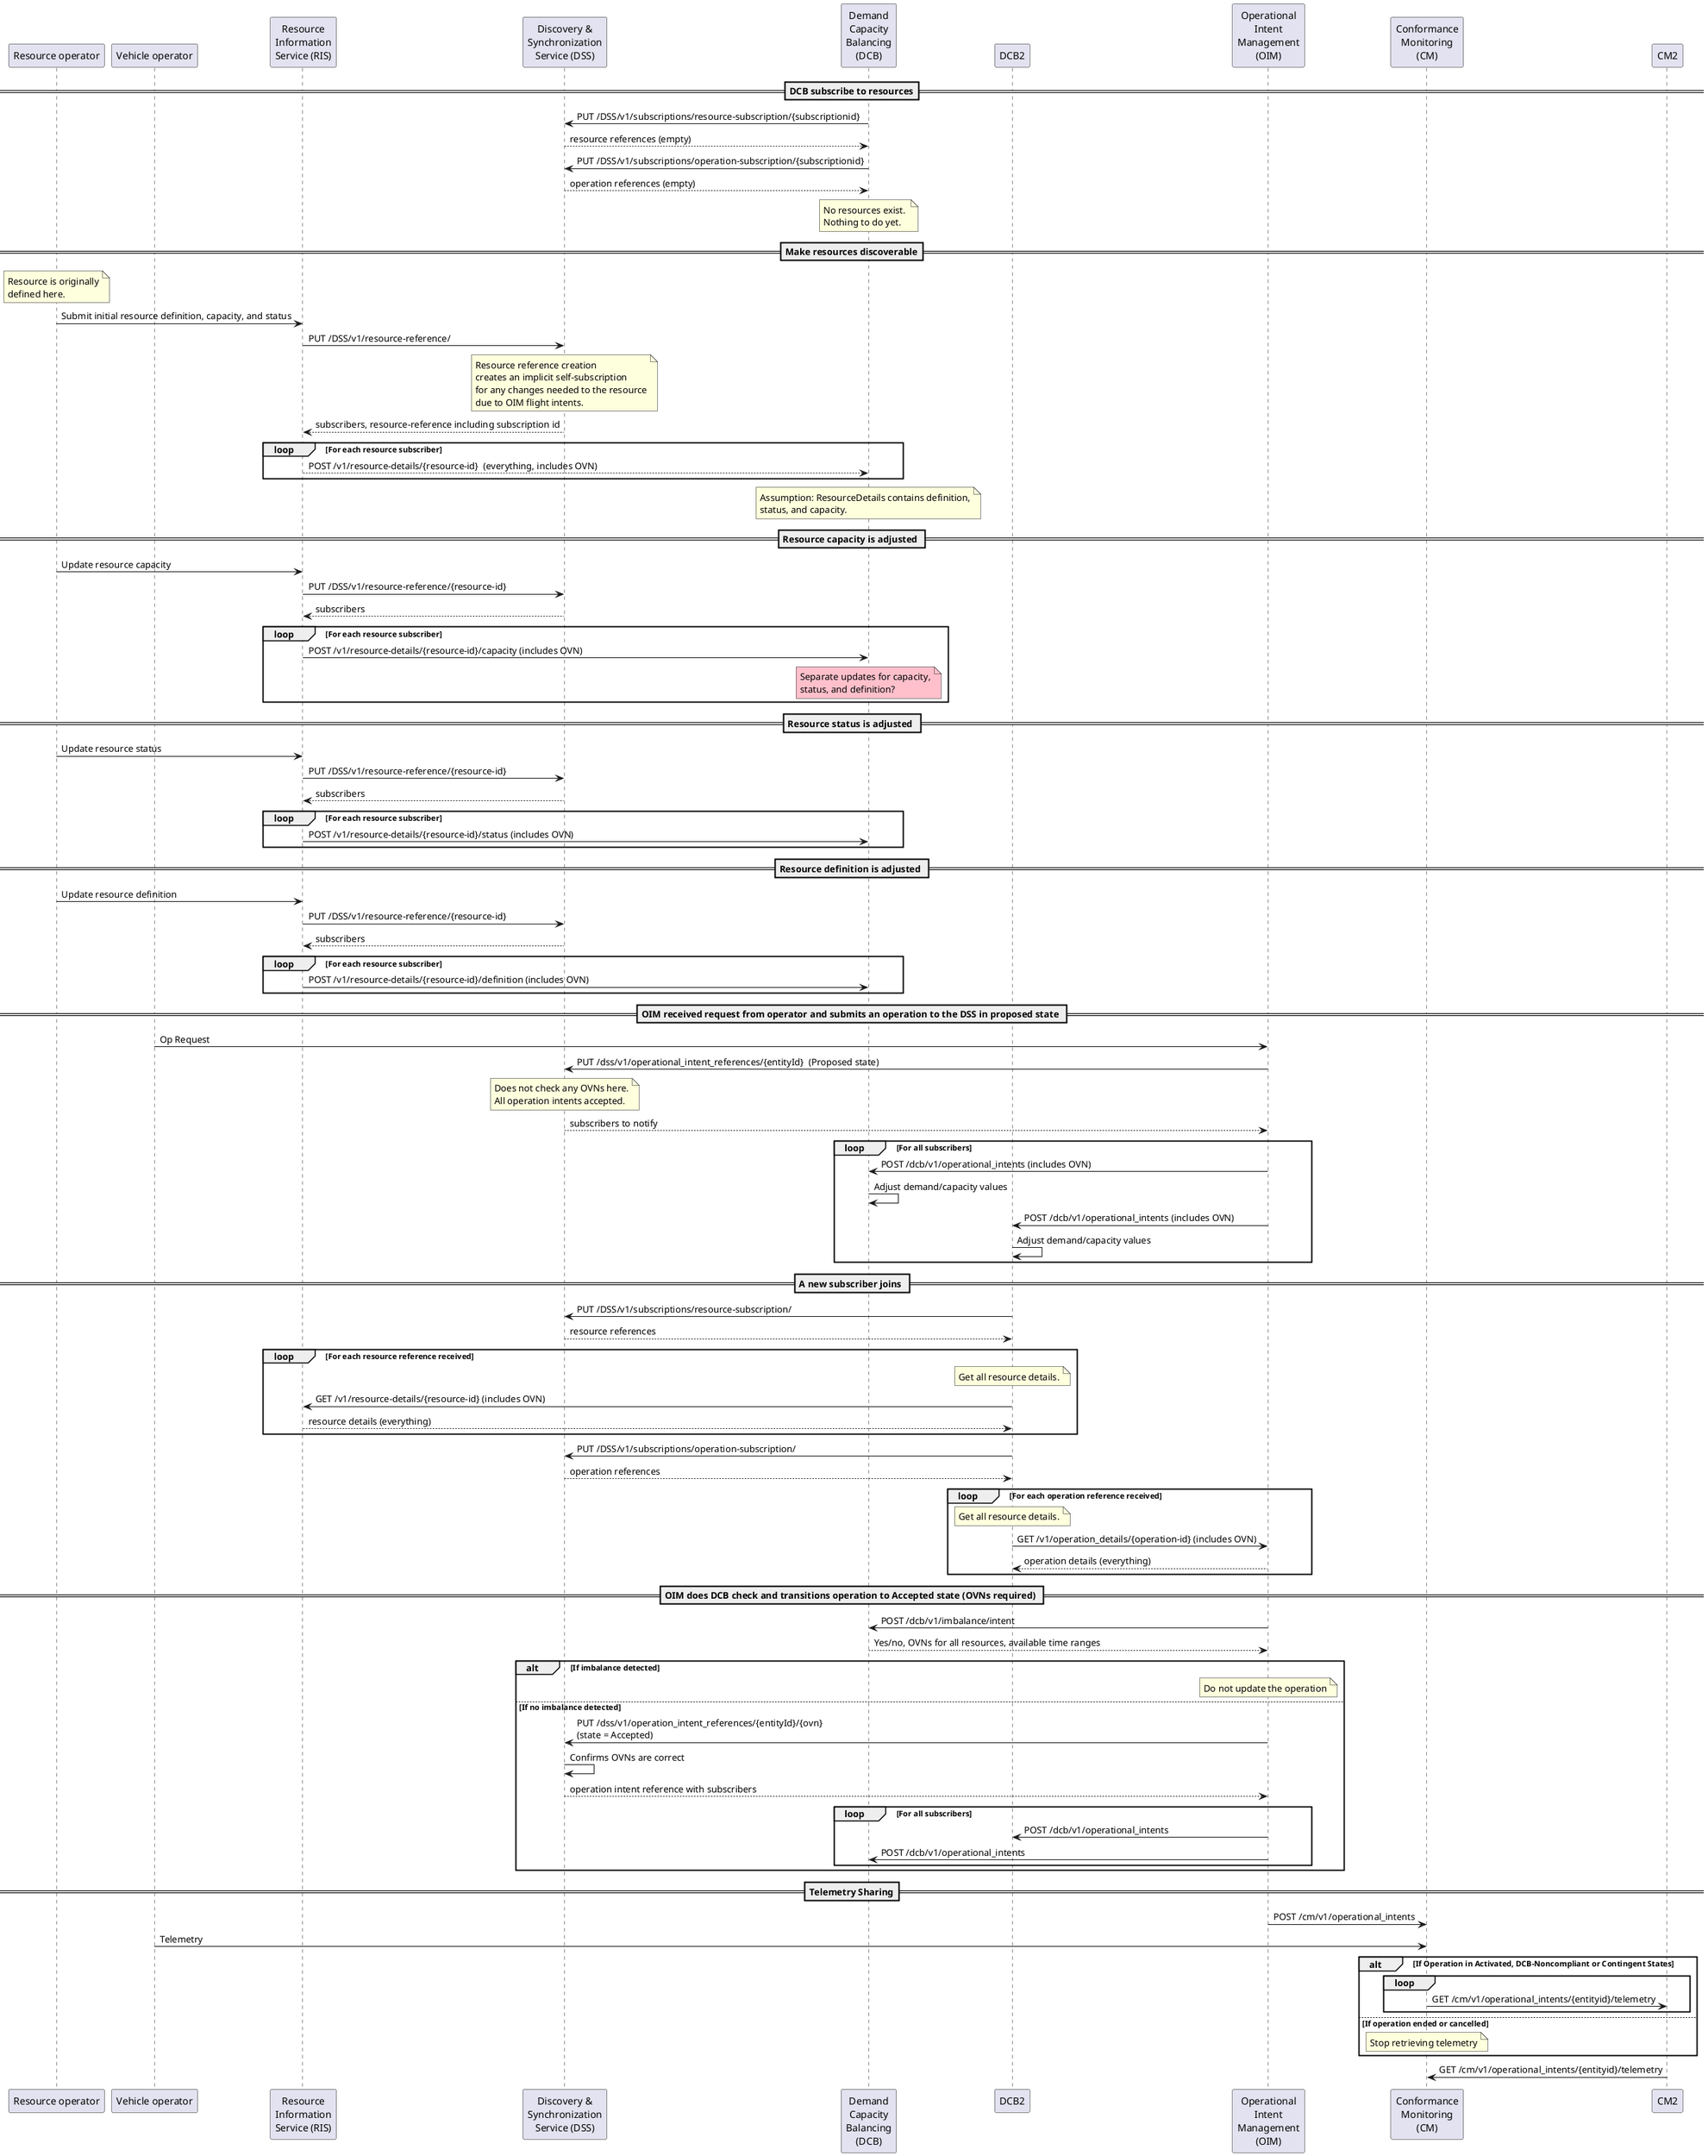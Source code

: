 @startuml
participant "Resource operator" as RO
participant "Vehicle operator" as op
participant "Resource\nInformation\nService (RIS)" as RIS
participant "Discovery &\nSynchronization\nService (DSS)" as DSS
participant "Demand\nCapacity\nBalancing\n(DCB)" as DCB
participant "DCB2" as DCB2
participant "Operational\nIntent\nManagement\n(OIM)" as OIM
participant "Conformance\nMonitoring\n(CM)" as CM
participant "CM2" as CM2


==DCB subscribe to resources==
DCB -> DSS: PUT /DSS/v1/subscriptions/resource-subscription/{subscriptionid}
DCB <-- DSS: resource references (empty)

DCB -> DSS: PUT /DSS/v1/subscriptions/operation-subscription/{subscriptionid}
DCB <-- DSS: operation references (empty)

note over DCB
No resources exist. 
Nothing to do yet. 
end note

==Make resources discoverable==
note over RO
Resource is originally
defined here.
end note 
RO -> RIS: Submit initial resource definition, capacity, and status
RIS -> DSS: PUT /DSS/v1/resource-reference/
note over DSS
Resource reference creation
creates an implicit self-subscription
for any changes needed to the resource
due to OIM flight intents.
end note
DSS --> RIS: subscribers, resource-reference including subscription id
loop For each resource subscriber
    DCB <-- RIS: POST /v1/resource-details/{resource-id}  (everything, includes OVN)
end
note over DCB
Assumption: ResourceDetails contains definition,
status, and capacity. 
end note

== Resource capacity is adjusted ==
RO -> RIS: Update resource capacity
RIS -> DSS: PUT /DSS/v1/resource-reference/{resource-id}
RIS <-- DSS: subscribers
loop For each resource subscriber
    RIS -> DCB: POST /v1/resource-details/{resource-id}/capacity (includes OVN)
    note over DCB #pink
    Separate updates for capacity,
    status, and definition?
    end note
end

== Resource status is adjusted ==
RO -> RIS: Update resource status
RIS -> DSS: PUT /DSS/v1/resource-reference/{resource-id}
RIS <-- DSS: subscribers
loop For each resource subscriber
    RIS -> DCB: POST /v1/resource-details/{resource-id}/status (includes OVN)
end

== Resource definition is adjusted ==
RO -> RIS: Update resource definition
RIS -> DSS: PUT /DSS/v1/resource-reference/{resource-id}
RIS <-- DSS: subscribers
loop For each resource subscriber
    RIS -> DCB: POST /v1/resource-details/{resource-id}/definition (includes OVN)
end


== OIM received request from operator and submits an operation to the DSS in proposed state == 
op -> OIM: Op Request
OIM -> DSS: PUT /dss/v1/operational_intent_references/{entityId}  (Proposed state)
note over DSS
Does not check any OVNs here.
All operation intents accepted.
end note
OIM <-- DSS: subscribers to notify
loop For all subscribers
    OIM -> DCB: POST /dcb/v1/operational_intents (includes OVN)
    DCB -> DCB: Adjust demand/capacity values
    OIM -> DCB2:  POST /dcb/v1/operational_intents (includes OVN)
    DCB2 -> DCB2: Adjust demand/capacity values
end

== A new subscriber joins == 
DCB2 -> DSS: PUT /DSS/v1/subscriptions/resource-subscription/
DCB2 <-- DSS: resource references
loop For each resource reference received
    note over DCB2
    Get all resource details.
    end note
    DCB2 -> RIS: GET /v1/resource-details/{resource-id} (includes OVN)
    DCB2 <-- RIS: resource details (everything)
end
DCB2 -> DSS: PUT /DSS/v1/subscriptions/operation-subscription/
DCB2 <-- DSS: operation references
loop For each operation reference received
    note over DCB2
    Get all resource details.
    end note
    DCB2 -> OIM: GET /v1/operation_details/{operation-id} (includes OVN)
    DCB2 <-- OIM: operation details (everything)
end


== OIM does DCB check and transitions operation to Accepted state (OVNs required) ==
OIM -> DCB: POST /dcb/v1/imbalance/intent
OIM <-- DCB: Yes/no, OVNs for all resources, available time ranges

alt If imbalance detected
    note over OIM: Do not update the operation
else If no imbalance detected
    OIM -> DSS: PUT /dss/v1/operation_intent_references/{entityId}/{ovn}\n(state = Accepted)
    DSS -> DSS: Confirms OVNs are correct
    OIM <-- DSS: operation intent reference with subscribers
    loop For all subscribers
        OIM -> DCB2: POST /dcb/v1/operational_intents
        OIM -> DCB: POST /dcb/v1/operational_intents
    end
end

==Telemetry Sharing==
OIM -> CM: POST /cm/v1/operational_intents
op -> CM: Telemetry
alt If Operation in Activated, DCB-Noncompliant or Contingent States
    loop 
        CM -> CM2: GET /cm/v1/operational_intents/{entityid}/telemetry        
    end
else If operation ended or cancelled
    note over CM: Stop retrieving telemetry
end 
CM2 -> CM: GET /cm/v1/operational_intents/{entityid}/telemetry

@enduml